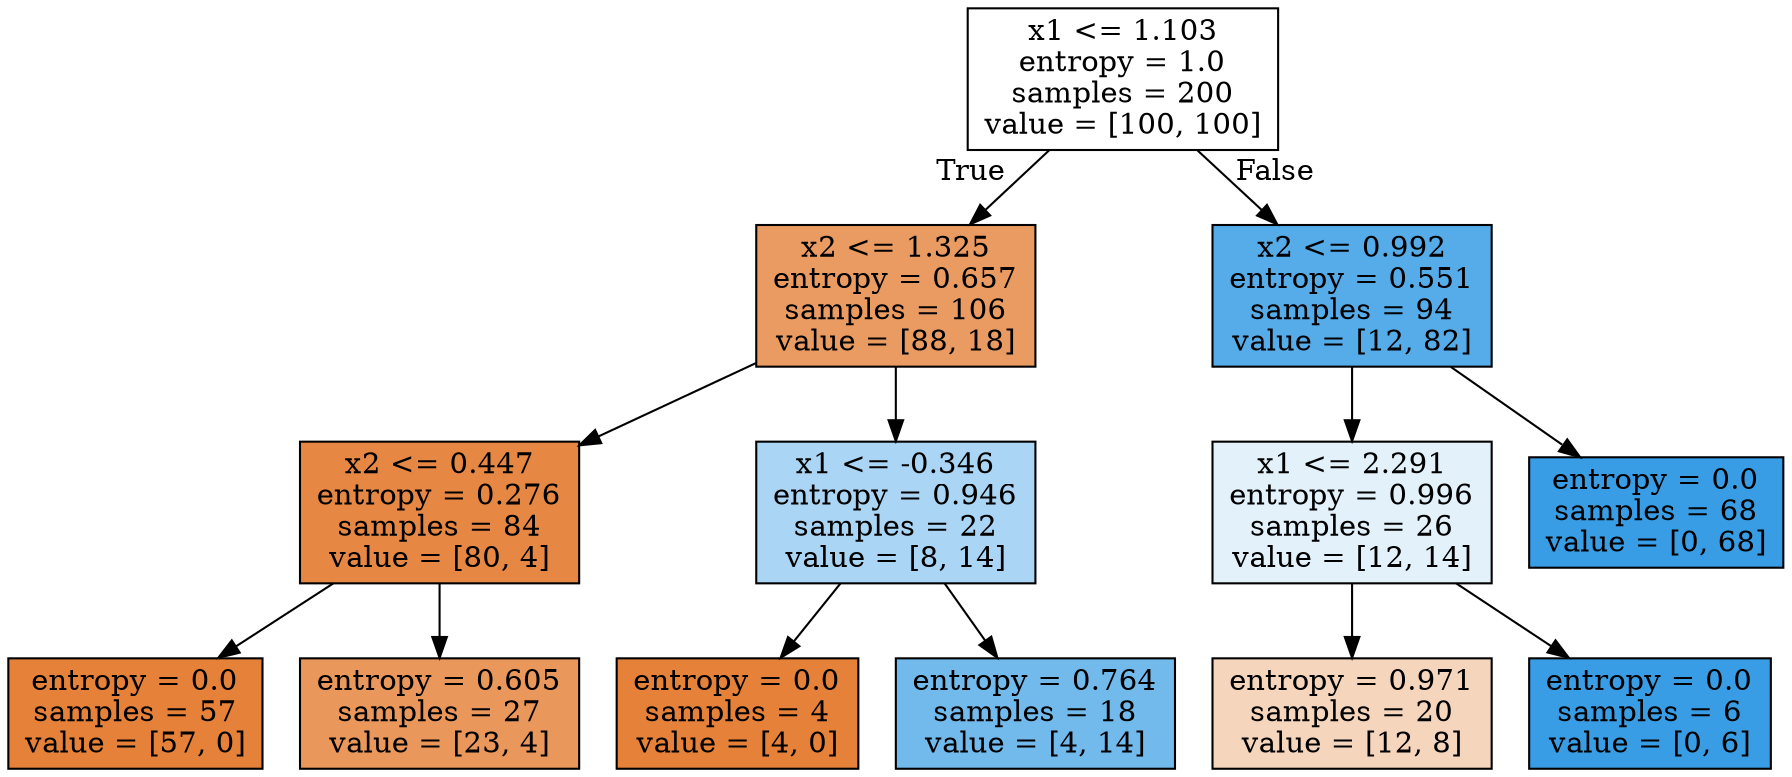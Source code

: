 digraph Tree {
node [shape=box, style="filled", color="black"] ;
0 [label="x1 <= 1.103\nentropy = 1.0\nsamples = 200\nvalue = [100, 100]", fillcolor="#ffffff"] ;
1 [label="x2 <= 1.325\nentropy = 0.657\nsamples = 106\nvalue = [88, 18]", fillcolor="#ea9b61"] ;
0 -> 1 [labeldistance=2.5, labelangle=45, headlabel="True"] ;
2 [label="x2 <= 0.447\nentropy = 0.276\nsamples = 84\nvalue = [80, 4]", fillcolor="#e68743"] ;
1 -> 2 ;
3 [label="entropy = 0.0\nsamples = 57\nvalue = [57, 0]", fillcolor="#e58139"] ;
2 -> 3 ;
4 [label="entropy = 0.605\nsamples = 27\nvalue = [23, 4]", fillcolor="#ea975b"] ;
2 -> 4 ;
5 [label="x1 <= -0.346\nentropy = 0.946\nsamples = 22\nvalue = [8, 14]", fillcolor="#aad5f4"] ;
1 -> 5 ;
6 [label="entropy = 0.0\nsamples = 4\nvalue = [4, 0]", fillcolor="#e58139"] ;
5 -> 6 ;
7 [label="entropy = 0.764\nsamples = 18\nvalue = [4, 14]", fillcolor="#72b9ec"] ;
5 -> 7 ;
8 [label="x2 <= 0.992\nentropy = 0.551\nsamples = 94\nvalue = [12, 82]", fillcolor="#56abe9"] ;
0 -> 8 [labeldistance=2.5, labelangle=-45, headlabel="False"] ;
9 [label="x1 <= 2.291\nentropy = 0.996\nsamples = 26\nvalue = [12, 14]", fillcolor="#e3f1fb"] ;
8 -> 9 ;
10 [label="entropy = 0.971\nsamples = 20\nvalue = [12, 8]", fillcolor="#f6d5bd"] ;
9 -> 10 ;
11 [label="entropy = 0.0\nsamples = 6\nvalue = [0, 6]", fillcolor="#399de5"] ;
9 -> 11 ;
12 [label="entropy = 0.0\nsamples = 68\nvalue = [0, 68]", fillcolor="#399de5"] ;
8 -> 12 ;
}